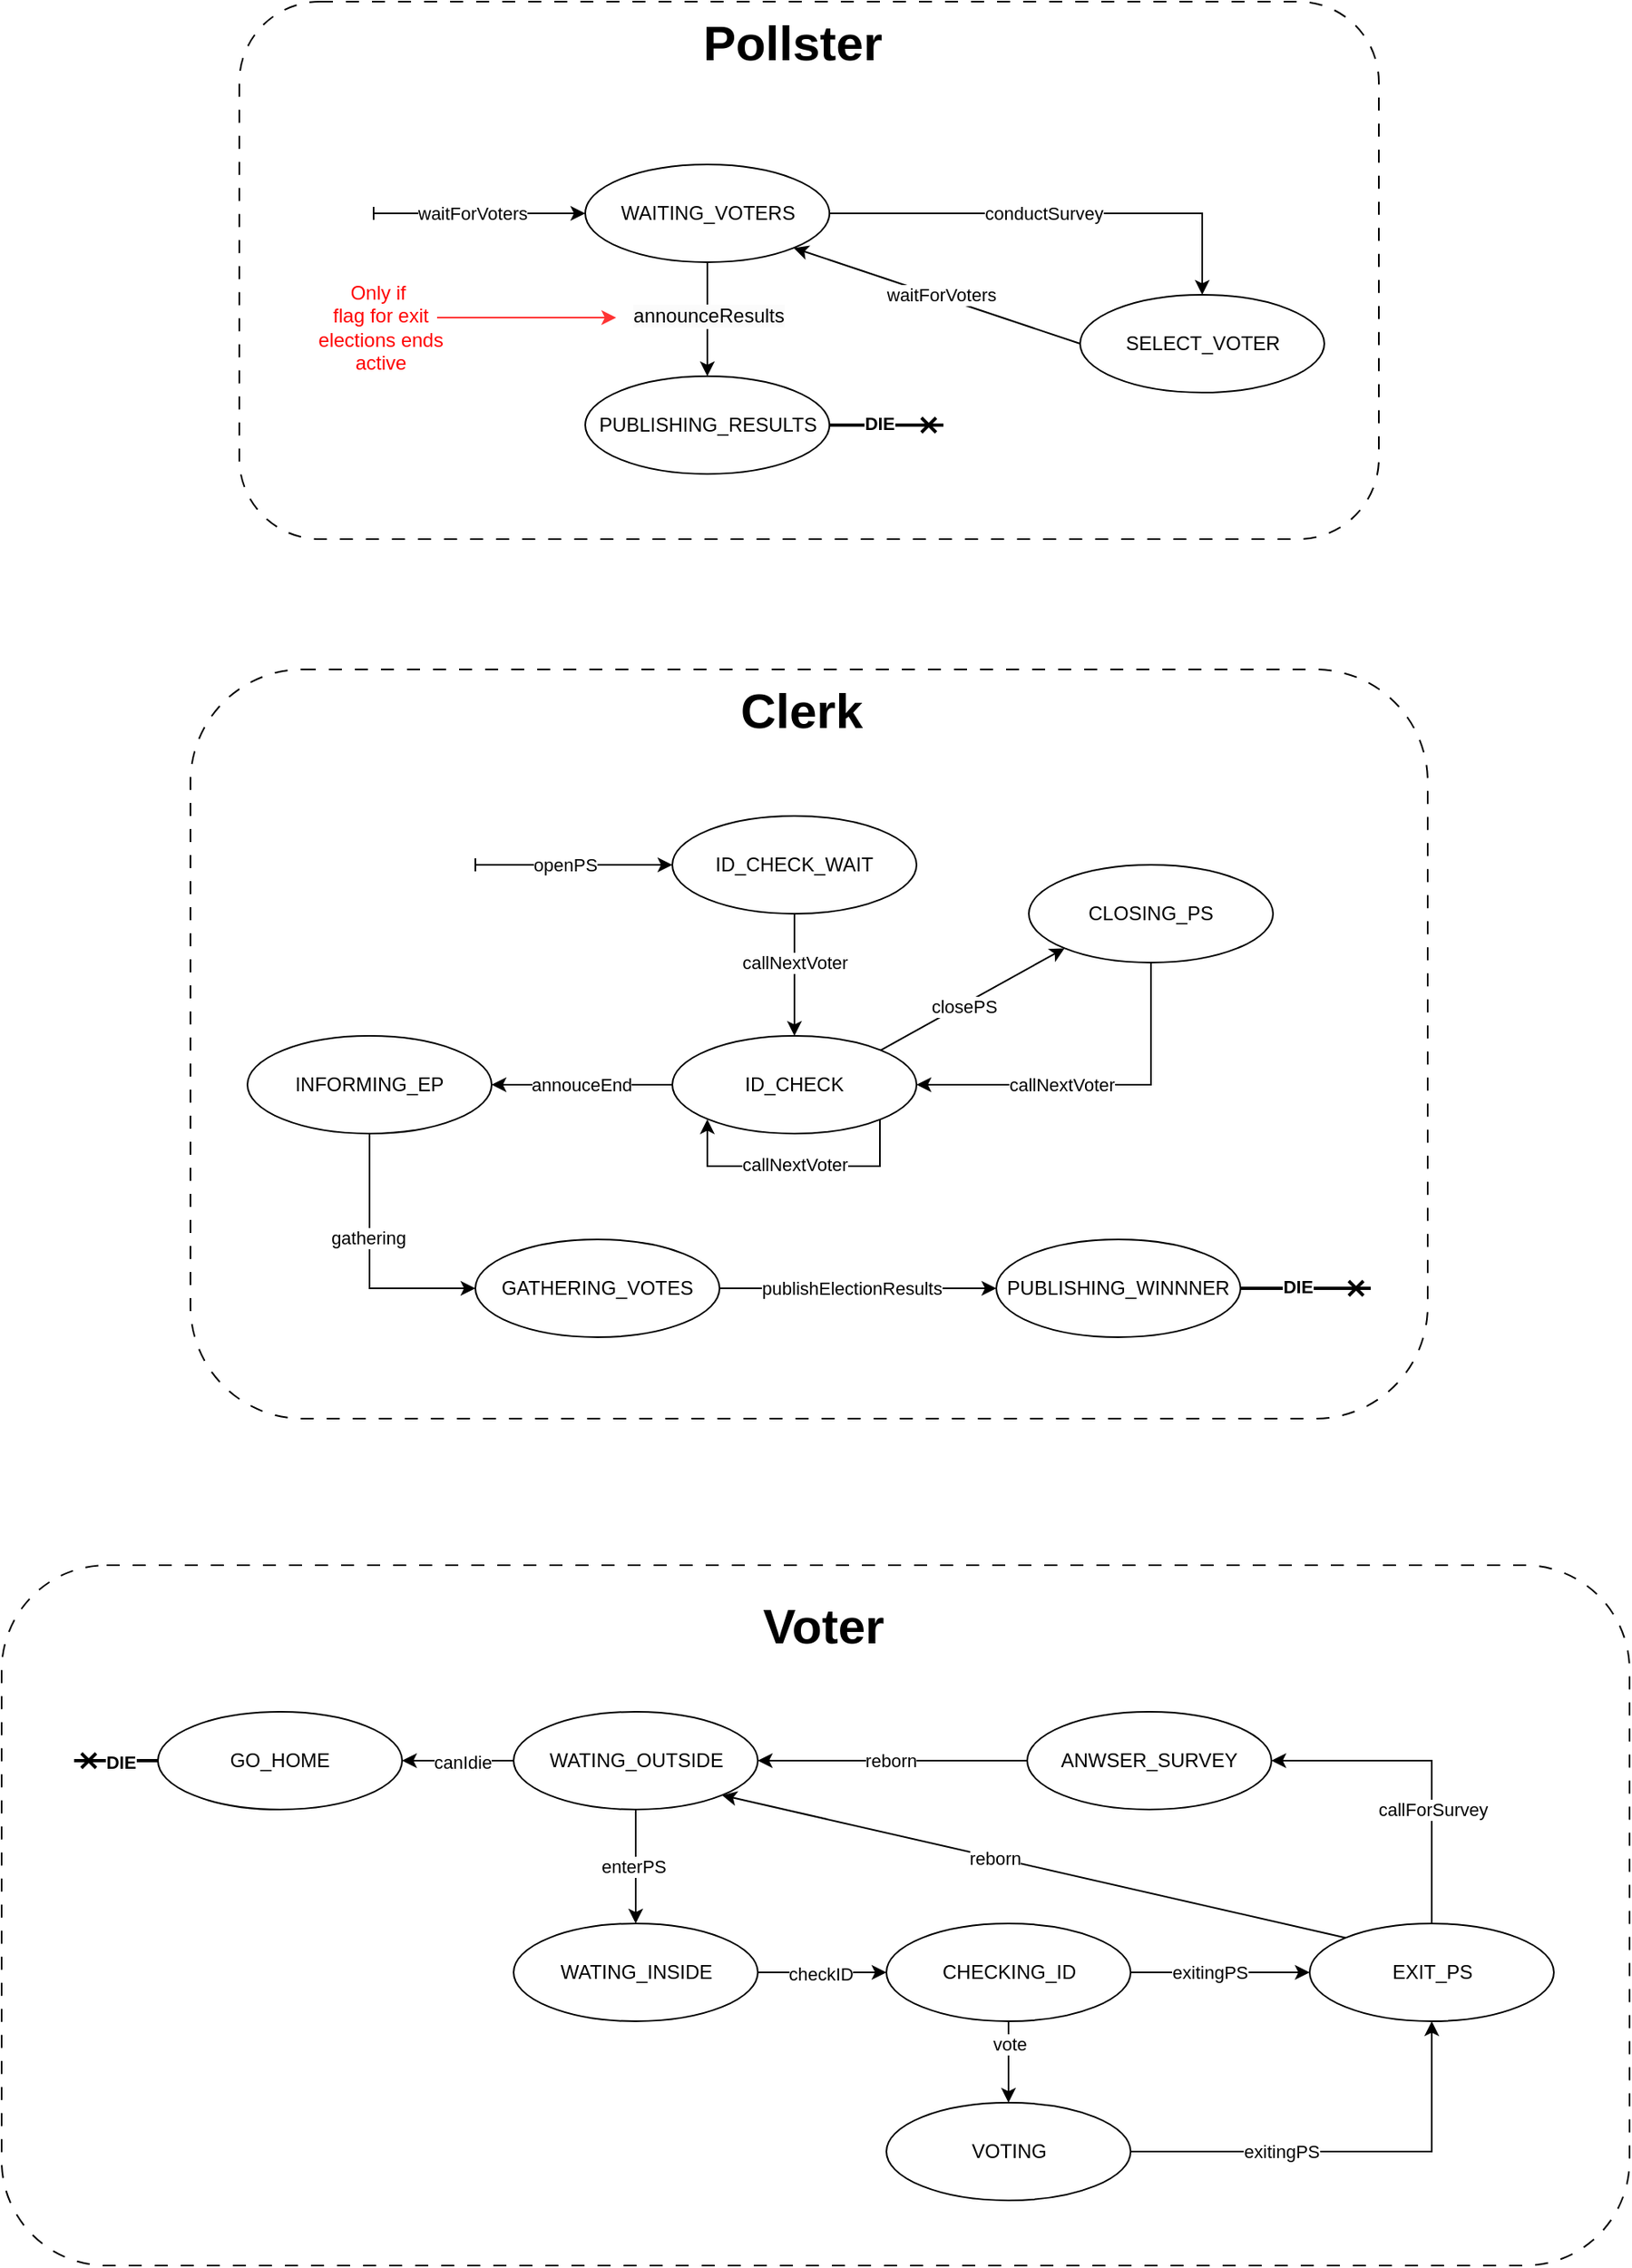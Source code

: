 <mxfile version="24.7.17">
  <diagram name="Page-1" id="3Jy_cLi_bh_WReBdt8x7">
    <mxGraphModel dx="1851" dy="1932" grid="1" gridSize="10" guides="1" tooltips="1" connect="1" arrows="1" fold="1" page="1" pageScale="1" pageWidth="827" pageHeight="1169" math="0" shadow="0">
      <root>
        <mxCell id="0" />
        <mxCell id="1" parent="0" />
        <mxCell id="R34cYh7QcRfcW6xZ5kAB-83" value="" style="rounded=1;whiteSpace=wrap;html=1;dashed=1;dashPattern=8 8;fillColor=none;" vertex="1" parent="1">
          <mxGeometry x="-86" y="940" width="1000" height="430" as="geometry" />
        </mxCell>
        <mxCell id="R34cYh7QcRfcW6xZ5kAB-81" value="" style="rounded=1;whiteSpace=wrap;html=1;dashed=1;dashPattern=8 8;fillColor=none;" vertex="1" parent="1">
          <mxGeometry x="30" y="390" width="760" height="460" as="geometry" />
        </mxCell>
        <mxCell id="R34cYh7QcRfcW6xZ5kAB-82" value="" style="rounded=1;whiteSpace=wrap;html=1;dashed=1;dashPattern=8 8;fillColor=none;" vertex="1" parent="1">
          <mxGeometry x="60" y="-20" width="700" height="330" as="geometry" />
        </mxCell>
        <mxCell id="0KnJnH5cmhYANTK5gAdm-1" value="&lt;b&gt;&lt;font style=&quot;font-size: 30px;&quot;&gt;Pollster&lt;/font&gt;&lt;/b&gt;" style="text;html=1;align=center;verticalAlign=middle;whiteSpace=wrap;rounded=0;" parent="1" vertex="1">
          <mxGeometry x="333" y="-10" width="134" height="30" as="geometry" />
        </mxCell>
        <mxCell id="0KnJnH5cmhYANTK5gAdm-6" style="rounded=0;orthogonalLoop=1;jettySize=auto;html=1;entryX=0.5;entryY=0;entryDx=0;entryDy=0;exitX=1;exitY=0.5;exitDx=0;exitDy=0;edgeStyle=orthogonalEdgeStyle;" parent="1" source="0KnJnH5cmhYANTK5gAdm-2" target="0KnJnH5cmhYANTK5gAdm-3" edge="1">
          <mxGeometry relative="1" as="geometry" />
        </mxCell>
        <mxCell id="0KnJnH5cmhYANTK5gAdm-7" value="conductSurvey" style="edgeLabel;html=1;align=center;verticalAlign=middle;resizable=0;points=[];" parent="0KnJnH5cmhYANTK5gAdm-6" vertex="1" connectable="0">
          <mxGeometry x="-0.145" relative="1" as="geometry">
            <mxPoint x="12" as="offset" />
          </mxGeometry>
        </mxCell>
        <mxCell id="4lhKbXYYIK963jD3s63v-2" style="rounded=0;orthogonalLoop=1;jettySize=auto;html=1;exitX=0.5;exitY=1;exitDx=0;exitDy=0;entryX=0.5;entryY=0;entryDx=0;entryDy=0;" parent="1" source="0KnJnH5cmhYANTK5gAdm-2" target="4lhKbXYYIK963jD3s63v-1" edge="1">
          <mxGeometry relative="1" as="geometry" />
        </mxCell>
        <mxCell id="4lhKbXYYIK963jD3s63v-3" value="&lt;span style=&quot;font-size: 12px; text-wrap: wrap; background-color: rgb(251, 251, 251);&quot;&gt;announceResults&lt;/span&gt;" style="edgeLabel;html=1;align=center;verticalAlign=middle;resizable=0;points=[];" parent="4lhKbXYYIK963jD3s63v-2" vertex="1" connectable="0">
          <mxGeometry x="-0.07" y="1" relative="1" as="geometry">
            <mxPoint x="-1" as="offset" />
          </mxGeometry>
        </mxCell>
        <mxCell id="R34cYh7QcRfcW6xZ5kAB-1" style="rounded=0;orthogonalLoop=1;jettySize=auto;html=1;exitX=0;exitY=0.5;exitDx=0;exitDy=0;startArrow=classic;startFill=1;endArrow=baseDash;endFill=0;" edge="1" parent="1" source="0KnJnH5cmhYANTK5gAdm-2">
          <mxGeometry relative="1" as="geometry">
            <mxPoint x="142.5" y="110" as="targetPoint" />
          </mxGeometry>
        </mxCell>
        <mxCell id="R34cYh7QcRfcW6xZ5kAB-2" value="waitForVoters" style="edgeLabel;html=1;align=center;verticalAlign=middle;resizable=0;points=[];" vertex="1" connectable="0" parent="R34cYh7QcRfcW6xZ5kAB-1">
          <mxGeometry x="0.695" y="-3" relative="1" as="geometry">
            <mxPoint x="40" y="3" as="offset" />
          </mxGeometry>
        </mxCell>
        <mxCell id="0KnJnH5cmhYANTK5gAdm-2" value="WAITING_VOTERS" style="ellipse;whiteSpace=wrap;html=1;" parent="1" vertex="1">
          <mxGeometry x="272.5" y="80" width="150" height="60" as="geometry" />
        </mxCell>
        <mxCell id="0KnJnH5cmhYANTK5gAdm-4" style="rounded=0;orthogonalLoop=1;jettySize=auto;html=1;entryX=1;entryY=1;entryDx=0;entryDy=0;exitX=0;exitY=0.5;exitDx=0;exitDy=0;" parent="1" source="0KnJnH5cmhYANTK5gAdm-3" target="0KnJnH5cmhYANTK5gAdm-2" edge="1">
          <mxGeometry relative="1" as="geometry" />
        </mxCell>
        <mxCell id="0KnJnH5cmhYANTK5gAdm-5" value="waitForVoters" style="edgeLabel;html=1;align=center;verticalAlign=middle;resizable=0;points=[];" parent="0KnJnH5cmhYANTK5gAdm-4" vertex="1" connectable="0">
          <mxGeometry x="0.229" relative="1" as="geometry">
            <mxPoint x="22" y="6" as="offset" />
          </mxGeometry>
        </mxCell>
        <mxCell id="0KnJnH5cmhYANTK5gAdm-3" value="SELECT_VOTER" style="ellipse;whiteSpace=wrap;html=1;" parent="1" vertex="1">
          <mxGeometry x="576.5" y="160" width="150" height="60" as="geometry" />
        </mxCell>
        <mxCell id="0KnJnH5cmhYANTK5gAdm-13" value="&lt;b&gt;&lt;font style=&quot;font-size: 30px;&quot;&gt;Clerk&lt;/font&gt;&lt;/b&gt;" style="text;html=1;align=center;verticalAlign=middle;whiteSpace=wrap;rounded=0;" parent="1" vertex="1">
          <mxGeometry x="359.5" y="400" width="91" height="30" as="geometry" />
        </mxCell>
        <mxCell id="0KnJnH5cmhYANTK5gAdm-18" style="rounded=0;orthogonalLoop=1;jettySize=auto;html=1;startArrow=classic;startFill=1;endArrow=baseDash;endFill=0;" parent="1" source="0KnJnH5cmhYANTK5gAdm-14" edge="1">
          <mxGeometry relative="1" as="geometry">
            <mxPoint x="205" y="510" as="targetPoint" />
          </mxGeometry>
        </mxCell>
        <mxCell id="0KnJnH5cmhYANTK5gAdm-19" value="openPS" style="edgeLabel;html=1;align=center;verticalAlign=middle;resizable=0;points=[];" parent="0KnJnH5cmhYANTK5gAdm-18" vertex="1" connectable="0">
          <mxGeometry x="-0.186" y="-2" relative="1" as="geometry">
            <mxPoint x="-17" y="2" as="offset" />
          </mxGeometry>
        </mxCell>
        <mxCell id="R34cYh7QcRfcW6xZ5kAB-9" style="rounded=0;orthogonalLoop=1;jettySize=auto;html=1;exitX=0.5;exitY=1;exitDx=0;exitDy=0;entryX=0.5;entryY=0;entryDx=0;entryDy=0;" edge="1" parent="1" source="0KnJnH5cmhYANTK5gAdm-14" target="4lhKbXYYIK963jD3s63v-6">
          <mxGeometry relative="1" as="geometry" />
        </mxCell>
        <mxCell id="R34cYh7QcRfcW6xZ5kAB-10" value="callNextVoter" style="edgeLabel;html=1;align=center;verticalAlign=middle;resizable=0;points=[];strokeColor=none;" vertex="1" connectable="0" parent="R34cYh7QcRfcW6xZ5kAB-9">
          <mxGeometry x="-0.206" y="-2" relative="1" as="geometry">
            <mxPoint x="2" as="offset" />
          </mxGeometry>
        </mxCell>
        <mxCell id="0KnJnH5cmhYANTK5gAdm-14" value="ID_CHECK_WAIT" style="ellipse;whiteSpace=wrap;html=1;" parent="1" vertex="1">
          <mxGeometry x="326" y="480" width="150" height="60" as="geometry" />
        </mxCell>
        <mxCell id="0KnJnH5cmhYANTK5gAdm-45" value="&lt;b style=&quot;&quot;&gt;&lt;font style=&quot;font-size: 30px;&quot;&gt;Voter&lt;/font&gt;&lt;/b&gt;" style="text;html=1;align=center;verticalAlign=middle;whiteSpace=wrap;rounded=0;fontSize=35;" parent="1" vertex="1">
          <mxGeometry x="366" y="960" width="106" height="30" as="geometry" />
        </mxCell>
        <mxCell id="R34cYh7QcRfcW6xZ5kAB-3" style="rounded=0;orthogonalLoop=1;jettySize=auto;html=1;exitX=1;exitY=0.5;exitDx=0;exitDy=0;endArrow=cross;endFill=0;fontStyle=1;strokeWidth=2;" edge="1" parent="1" source="4lhKbXYYIK963jD3s63v-1">
          <mxGeometry relative="1" as="geometry">
            <mxPoint x="492.5" y="240" as="targetPoint" />
          </mxGeometry>
        </mxCell>
        <mxCell id="R34cYh7QcRfcW6xZ5kAB-4" value="&lt;b&gt;DIE&lt;/b&gt;" style="edgeLabel;html=1;align=center;verticalAlign=middle;resizable=0;points=[];" vertex="1" connectable="0" parent="R34cYh7QcRfcW6xZ5kAB-3">
          <mxGeometry x="-0.143" y="1" relative="1" as="geometry">
            <mxPoint as="offset" />
          </mxGeometry>
        </mxCell>
        <mxCell id="4lhKbXYYIK963jD3s63v-1" value="PUBLISHING_RESULTS" style="ellipse;whiteSpace=wrap;html=1;strokeWidth=1;" parent="1" vertex="1">
          <mxGeometry x="272.5" y="210" width="150" height="60" as="geometry" />
        </mxCell>
        <mxCell id="R34cYh7QcRfcW6xZ5kAB-22" style="rounded=0;orthogonalLoop=1;jettySize=auto;html=1;exitX=1;exitY=0;exitDx=0;exitDy=0;entryX=0;entryY=1;entryDx=0;entryDy=0;" edge="1" parent="1" source="4lhKbXYYIK963jD3s63v-6" target="R34cYh7QcRfcW6xZ5kAB-23">
          <mxGeometry relative="1" as="geometry">
            <mxPoint x="555" y="570" as="targetPoint" />
          </mxGeometry>
        </mxCell>
        <mxCell id="R34cYh7QcRfcW6xZ5kAB-24" value="closePS" style="edgeLabel;html=1;align=center;verticalAlign=middle;resizable=0;points=[];" vertex="1" connectable="0" parent="R34cYh7QcRfcW6xZ5kAB-22">
          <mxGeometry x="-0.112" y="-1" relative="1" as="geometry">
            <mxPoint as="offset" />
          </mxGeometry>
        </mxCell>
        <mxCell id="R34cYh7QcRfcW6xZ5kAB-28" style="edgeStyle=orthogonalEdgeStyle;rounded=0;orthogonalLoop=1;jettySize=auto;html=1;exitX=0;exitY=0.5;exitDx=0;exitDy=0;entryX=1;entryY=0.5;entryDx=0;entryDy=0;" edge="1" parent="1" source="4lhKbXYYIK963jD3s63v-6" target="R34cYh7QcRfcW6xZ5kAB-27">
          <mxGeometry relative="1" as="geometry" />
        </mxCell>
        <mxCell id="R34cYh7QcRfcW6xZ5kAB-29" value="annouceEnd" style="edgeLabel;html=1;align=center;verticalAlign=middle;resizable=0;points=[];" vertex="1" connectable="0" parent="R34cYh7QcRfcW6xZ5kAB-28">
          <mxGeometry x="0.053" relative="1" as="geometry">
            <mxPoint x="2" as="offset" />
          </mxGeometry>
        </mxCell>
        <mxCell id="4lhKbXYYIK963jD3s63v-6" value="ID_CHECK" style="ellipse;whiteSpace=wrap;html=1;" parent="1" vertex="1">
          <mxGeometry x="326" y="615" width="150" height="60" as="geometry" />
        </mxCell>
        <mxCell id="R34cYh7QcRfcW6xZ5kAB-6" value="" style="endArrow=classic;html=1;rounded=0;strokeColor=#FF3333;" edge="1" parent="1">
          <mxGeometry width="50" height="50" relative="1" as="geometry">
            <mxPoint x="181.5" y="174" as="sourcePoint" />
            <mxPoint x="291.5" y="174" as="targetPoint" />
          </mxGeometry>
        </mxCell>
        <mxCell id="R34cYh7QcRfcW6xZ5kAB-8" value="Only if&amp;nbsp;&lt;br&gt;flag for exit elections ends active" style="text;html=1;align=center;verticalAlign=middle;whiteSpace=wrap;rounded=0;fontColor=#ff0000;" vertex="1" parent="1">
          <mxGeometry x="91.5" y="150" width="110" height="60" as="geometry" />
        </mxCell>
        <mxCell id="R34cYh7QcRfcW6xZ5kAB-20" style="edgeStyle=orthogonalEdgeStyle;rounded=0;orthogonalLoop=1;jettySize=auto;html=1;exitX=1;exitY=1;exitDx=0;exitDy=0;entryX=0;entryY=1;entryDx=0;entryDy=0;" edge="1" parent="1">
          <mxGeometry relative="1" as="geometry">
            <mxPoint x="453.529" y="666.219" as="sourcePoint" />
            <mxPoint x="347.491" y="666.219" as="targetPoint" />
            <Array as="points">
              <mxPoint x="453" y="695" />
              <mxPoint x="348" y="695" />
            </Array>
          </mxGeometry>
        </mxCell>
        <mxCell id="R34cYh7QcRfcW6xZ5kAB-21" value="callNextVoter" style="edgeLabel;html=1;align=center;verticalAlign=middle;resizable=0;points=[];" vertex="1" connectable="0" parent="R34cYh7QcRfcW6xZ5kAB-20">
          <mxGeometry x="0.127" y="-1" relative="1" as="geometry">
            <mxPoint x="10" as="offset" />
          </mxGeometry>
        </mxCell>
        <mxCell id="R34cYh7QcRfcW6xZ5kAB-25" style="edgeStyle=orthogonalEdgeStyle;rounded=0;orthogonalLoop=1;jettySize=auto;html=1;exitX=0.5;exitY=1;exitDx=0;exitDy=0;entryX=1;entryY=0.5;entryDx=0;entryDy=0;" edge="1" parent="1" source="R34cYh7QcRfcW6xZ5kAB-23" target="4lhKbXYYIK963jD3s63v-6">
          <mxGeometry relative="1" as="geometry" />
        </mxCell>
        <mxCell id="R34cYh7QcRfcW6xZ5kAB-26" value="callNextVoter" style="edgeLabel;html=1;align=center;verticalAlign=middle;resizable=0;points=[];" vertex="1" connectable="0" parent="R34cYh7QcRfcW6xZ5kAB-25">
          <mxGeometry x="0.032" y="1" relative="1" as="geometry">
            <mxPoint x="-17" y="-1" as="offset" />
          </mxGeometry>
        </mxCell>
        <mxCell id="R34cYh7QcRfcW6xZ5kAB-23" value="CLOSING_PS" style="ellipse;whiteSpace=wrap;html=1;" vertex="1" parent="1">
          <mxGeometry x="545" y="510" width="150" height="60" as="geometry" />
        </mxCell>
        <mxCell id="R34cYh7QcRfcW6xZ5kAB-31" style="edgeStyle=orthogonalEdgeStyle;rounded=0;orthogonalLoop=1;jettySize=auto;html=1;exitX=0.5;exitY=1;exitDx=0;exitDy=0;entryX=0;entryY=0.5;entryDx=0;entryDy=0;" edge="1" parent="1" source="R34cYh7QcRfcW6xZ5kAB-27" target="R34cYh7QcRfcW6xZ5kAB-30">
          <mxGeometry relative="1" as="geometry" />
        </mxCell>
        <mxCell id="R34cYh7QcRfcW6xZ5kAB-32" value="gathering" style="edgeLabel;html=1;align=center;verticalAlign=middle;resizable=0;points=[];" vertex="1" connectable="0" parent="R34cYh7QcRfcW6xZ5kAB-31">
          <mxGeometry x="-0.203" y="-1" relative="1" as="geometry">
            <mxPoint as="offset" />
          </mxGeometry>
        </mxCell>
        <mxCell id="R34cYh7QcRfcW6xZ5kAB-27" value="INFORMING_EP" style="ellipse;whiteSpace=wrap;html=1;" vertex="1" parent="1">
          <mxGeometry x="65" y="615" width="150" height="60" as="geometry" />
        </mxCell>
        <mxCell id="R34cYh7QcRfcW6xZ5kAB-34" style="edgeStyle=orthogonalEdgeStyle;rounded=0;orthogonalLoop=1;jettySize=auto;html=1;exitX=1;exitY=0.5;exitDx=0;exitDy=0;entryX=0;entryY=0.5;entryDx=0;entryDy=0;" edge="1" parent="1" source="R34cYh7QcRfcW6xZ5kAB-30" target="R34cYh7QcRfcW6xZ5kAB-33">
          <mxGeometry relative="1" as="geometry" />
        </mxCell>
        <mxCell id="R34cYh7QcRfcW6xZ5kAB-35" value="publishElectionResults" style="edgeLabel;html=1;align=center;verticalAlign=middle;resizable=0;points=[];" vertex="1" connectable="0" parent="R34cYh7QcRfcW6xZ5kAB-34">
          <mxGeometry x="-0.338" y="-2" relative="1" as="geometry">
            <mxPoint x="24" y="-2" as="offset" />
          </mxGeometry>
        </mxCell>
        <mxCell id="R34cYh7QcRfcW6xZ5kAB-30" value="GATHERING_VOTES" style="ellipse;whiteSpace=wrap;html=1;" vertex="1" parent="1">
          <mxGeometry x="205" y="740" width="150" height="60" as="geometry" />
        </mxCell>
        <mxCell id="R34cYh7QcRfcW6xZ5kAB-33" value="PUBLISHING_WINNNER" style="ellipse;whiteSpace=wrap;html=1;" vertex="1" parent="1">
          <mxGeometry x="525" y="740" width="150" height="60" as="geometry" />
        </mxCell>
        <mxCell id="R34cYh7QcRfcW6xZ5kAB-36" style="rounded=0;orthogonalLoop=1;jettySize=auto;html=1;exitX=1;exitY=0.5;exitDx=0;exitDy=0;endArrow=cross;endFill=0;fontStyle=1;strokeWidth=2;" edge="1" parent="1" source="R34cYh7QcRfcW6xZ5kAB-33">
          <mxGeometry relative="1" as="geometry">
            <mxPoint x="755" y="770" as="targetPoint" />
            <mxPoint x="705" y="799.62" as="sourcePoint" />
          </mxGeometry>
        </mxCell>
        <mxCell id="R34cYh7QcRfcW6xZ5kAB-37" value="&lt;b&gt;DIE&lt;/b&gt;" style="edgeLabel;html=1;align=center;verticalAlign=middle;resizable=0;points=[];" vertex="1" connectable="0" parent="R34cYh7QcRfcW6xZ5kAB-36">
          <mxGeometry x="-0.143" y="1" relative="1" as="geometry">
            <mxPoint as="offset" />
          </mxGeometry>
        </mxCell>
        <mxCell id="R34cYh7QcRfcW6xZ5kAB-42" style="rounded=0;orthogonalLoop=1;jettySize=auto;html=1;exitX=0.5;exitY=1;exitDx=0;exitDy=0;" edge="1" parent="1" source="R34cYh7QcRfcW6xZ5kAB-40" target="R34cYh7QcRfcW6xZ5kAB-41">
          <mxGeometry relative="1" as="geometry" />
        </mxCell>
        <mxCell id="R34cYh7QcRfcW6xZ5kAB-44" value="enterPS" style="edgeLabel;html=1;align=center;verticalAlign=middle;resizable=0;points=[];" vertex="1" connectable="0" parent="R34cYh7QcRfcW6xZ5kAB-42">
          <mxGeometry x="-0.028" y="1" relative="1" as="geometry">
            <mxPoint x="-3" y="1" as="offset" />
          </mxGeometry>
        </mxCell>
        <mxCell id="R34cYh7QcRfcW6xZ5kAB-77" style="rounded=0;orthogonalLoop=1;jettySize=auto;html=1;exitX=0;exitY=0.5;exitDx=0;exitDy=0;entryX=1;entryY=0.5;entryDx=0;entryDy=0;" edge="1" parent="1" source="R34cYh7QcRfcW6xZ5kAB-40" target="R34cYh7QcRfcW6xZ5kAB-74">
          <mxGeometry relative="1" as="geometry" />
        </mxCell>
        <mxCell id="R34cYh7QcRfcW6xZ5kAB-84" value="canIdie" style="edgeLabel;html=1;align=center;verticalAlign=middle;resizable=0;points=[];" vertex="1" connectable="0" parent="R34cYh7QcRfcW6xZ5kAB-77">
          <mxGeometry x="-0.08" y="1" relative="1" as="geometry">
            <mxPoint as="offset" />
          </mxGeometry>
        </mxCell>
        <mxCell id="R34cYh7QcRfcW6xZ5kAB-40" value="WATING_OUTSIDE" style="ellipse;whiteSpace=wrap;html=1;" vertex="1" parent="1">
          <mxGeometry x="228.5" y="1030" width="150" height="60" as="geometry" />
        </mxCell>
        <mxCell id="R34cYh7QcRfcW6xZ5kAB-46" style="rounded=0;orthogonalLoop=1;jettySize=auto;html=1;exitX=1;exitY=0.5;exitDx=0;exitDy=0;entryX=0;entryY=0.5;entryDx=0;entryDy=0;" edge="1" parent="1" source="R34cYh7QcRfcW6xZ5kAB-41" target="R34cYh7QcRfcW6xZ5kAB-45">
          <mxGeometry relative="1" as="geometry" />
        </mxCell>
        <mxCell id="R34cYh7QcRfcW6xZ5kAB-47" value="checkID" style="edgeLabel;html=1;align=center;verticalAlign=middle;resizable=0;points=[];" vertex="1" connectable="0" parent="R34cYh7QcRfcW6xZ5kAB-46">
          <mxGeometry x="-0.041" y="-1" relative="1" as="geometry">
            <mxPoint as="offset" />
          </mxGeometry>
        </mxCell>
        <mxCell id="R34cYh7QcRfcW6xZ5kAB-41" value="WATING_INSIDE" style="ellipse;whiteSpace=wrap;html=1;" vertex="1" parent="1">
          <mxGeometry x="228.5" y="1160" width="150" height="60" as="geometry" />
        </mxCell>
        <mxCell id="R34cYh7QcRfcW6xZ5kAB-53" style="rounded=0;orthogonalLoop=1;jettySize=auto;html=1;exitX=0.5;exitY=1;exitDx=0;exitDy=0;entryX=0.5;entryY=0;entryDx=0;entryDy=0;" edge="1" parent="1" source="R34cYh7QcRfcW6xZ5kAB-45" target="R34cYh7QcRfcW6xZ5kAB-52">
          <mxGeometry relative="1" as="geometry" />
        </mxCell>
        <mxCell id="R34cYh7QcRfcW6xZ5kAB-54" value="vote" style="edgeLabel;html=1;align=center;verticalAlign=middle;resizable=0;points=[];" vertex="1" connectable="0" parent="R34cYh7QcRfcW6xZ5kAB-53">
          <mxGeometry x="0.301" y="-1" relative="1" as="geometry">
            <mxPoint x="1" y="-19" as="offset" />
          </mxGeometry>
        </mxCell>
        <mxCell id="R34cYh7QcRfcW6xZ5kAB-79" style="edgeStyle=orthogonalEdgeStyle;rounded=0;orthogonalLoop=1;jettySize=auto;html=1;exitX=1;exitY=0.5;exitDx=0;exitDy=0;entryX=0;entryY=0.5;entryDx=0;entryDy=0;" edge="1" parent="1" source="R34cYh7QcRfcW6xZ5kAB-45" target="R34cYh7QcRfcW6xZ5kAB-49">
          <mxGeometry relative="1" as="geometry" />
        </mxCell>
        <mxCell id="R34cYh7QcRfcW6xZ5kAB-80" value="exitingPS" style="edgeLabel;html=1;align=center;verticalAlign=middle;resizable=0;points=[];" vertex="1" connectable="0" parent="R34cYh7QcRfcW6xZ5kAB-79">
          <mxGeometry x="-0.326" y="2" relative="1" as="geometry">
            <mxPoint x="11" y="2" as="offset" />
          </mxGeometry>
        </mxCell>
        <mxCell id="R34cYh7QcRfcW6xZ5kAB-45" value="CHECKING_ID" style="ellipse;whiteSpace=wrap;html=1;" vertex="1" parent="1">
          <mxGeometry x="457.5" y="1160" width="150" height="60" as="geometry" />
        </mxCell>
        <mxCell id="R34cYh7QcRfcW6xZ5kAB-61" style="rounded=0;orthogonalLoop=1;jettySize=auto;html=1;exitX=0;exitY=0;exitDx=0;exitDy=0;entryX=1;entryY=1;entryDx=0;entryDy=0;" edge="1" parent="1" source="R34cYh7QcRfcW6xZ5kAB-49" target="R34cYh7QcRfcW6xZ5kAB-40">
          <mxGeometry relative="1" as="geometry">
            <mxPoint x="761.323" y="1148.808" as="sourcePoint" />
            <mxPoint x="378.497" y="1081.192" as="targetPoint" />
          </mxGeometry>
        </mxCell>
        <mxCell id="R34cYh7QcRfcW6xZ5kAB-63" value="reborn" style="edgeLabel;html=1;align=center;verticalAlign=middle;resizable=0;points=[];" vertex="1" connectable="0" parent="R34cYh7QcRfcW6xZ5kAB-61">
          <mxGeometry x="0.127" relative="1" as="geometry">
            <mxPoint as="offset" />
          </mxGeometry>
        </mxCell>
        <mxCell id="R34cYh7QcRfcW6xZ5kAB-65" style="edgeStyle=orthogonalEdgeStyle;rounded=0;orthogonalLoop=1;jettySize=auto;html=1;exitX=0.5;exitY=0;exitDx=0;exitDy=0;entryX=1;entryY=0.5;entryDx=0;entryDy=0;" edge="1" parent="1" source="R34cYh7QcRfcW6xZ5kAB-49" target="R34cYh7QcRfcW6xZ5kAB-64">
          <mxGeometry relative="1" as="geometry" />
        </mxCell>
        <mxCell id="R34cYh7QcRfcW6xZ5kAB-68" value="callForSurvey" style="edgeLabel;html=1;align=center;verticalAlign=middle;resizable=0;points=[];" vertex="1" connectable="0" parent="R34cYh7QcRfcW6xZ5kAB-65">
          <mxGeometry x="-0.127" y="-2" relative="1" as="geometry">
            <mxPoint x="-2" y="16" as="offset" />
          </mxGeometry>
        </mxCell>
        <mxCell id="R34cYh7QcRfcW6xZ5kAB-49" value="EXIT_PS" style="ellipse;whiteSpace=wrap;html=1;" vertex="1" parent="1">
          <mxGeometry x="717.5" y="1160" width="150" height="60" as="geometry" />
        </mxCell>
        <mxCell id="R34cYh7QcRfcW6xZ5kAB-55" style="edgeStyle=orthogonalEdgeStyle;rounded=0;orthogonalLoop=1;jettySize=auto;html=1;exitX=1;exitY=0.5;exitDx=0;exitDy=0;entryX=0.5;entryY=1;entryDx=0;entryDy=0;" edge="1" parent="1" source="R34cYh7QcRfcW6xZ5kAB-52" target="R34cYh7QcRfcW6xZ5kAB-49">
          <mxGeometry relative="1" as="geometry">
            <Array as="points">
              <mxPoint x="792.5" y="1300" />
            </Array>
          </mxGeometry>
        </mxCell>
        <mxCell id="R34cYh7QcRfcW6xZ5kAB-56" value="exitingPS" style="edgeLabel;html=1;align=center;verticalAlign=middle;resizable=0;points=[];" vertex="1" connectable="0" parent="R34cYh7QcRfcW6xZ5kAB-55">
          <mxGeometry x="-0.453" y="-1" relative="1" as="geometry">
            <mxPoint x="20" y="-1" as="offset" />
          </mxGeometry>
        </mxCell>
        <mxCell id="R34cYh7QcRfcW6xZ5kAB-52" value="VOTING" style="ellipse;whiteSpace=wrap;html=1;" vertex="1" parent="1">
          <mxGeometry x="457.5" y="1270" width="150" height="60" as="geometry" />
        </mxCell>
        <mxCell id="R34cYh7QcRfcW6xZ5kAB-64" value="ANWSER_SURVEY" style="ellipse;whiteSpace=wrap;html=1;" vertex="1" parent="1">
          <mxGeometry x="544" y="1030" width="150" height="60" as="geometry" />
        </mxCell>
        <mxCell id="R34cYh7QcRfcW6xZ5kAB-66" style="edgeStyle=orthogonalEdgeStyle;rounded=0;orthogonalLoop=1;jettySize=auto;html=1;exitX=0;exitY=0.5;exitDx=0;exitDy=0;entryX=1;entryY=0.5;entryDx=0;entryDy=0;" edge="1" parent="1" source="R34cYh7QcRfcW6xZ5kAB-64" target="R34cYh7QcRfcW6xZ5kAB-40">
          <mxGeometry relative="1" as="geometry" />
        </mxCell>
        <mxCell id="R34cYh7QcRfcW6xZ5kAB-67" value="reborn" style="edgeLabel;html=1;align=center;verticalAlign=middle;resizable=0;points=[];" vertex="1" connectable="0" parent="R34cYh7QcRfcW6xZ5kAB-66">
          <mxGeometry x="-0.114" relative="1" as="geometry">
            <mxPoint x="-11" as="offset" />
          </mxGeometry>
        </mxCell>
        <mxCell id="R34cYh7QcRfcW6xZ5kAB-74" value="GO_HOME" style="ellipse;whiteSpace=wrap;html=1;" vertex="1" parent="1">
          <mxGeometry x="10" y="1030" width="150" height="60" as="geometry" />
        </mxCell>
        <mxCell id="R34cYh7QcRfcW6xZ5kAB-75" style="rounded=0;orthogonalLoop=1;jettySize=auto;html=1;exitX=0;exitY=0.5;exitDx=0;exitDy=0;endArrow=cross;endFill=0;fontStyle=1;strokeWidth=2;" edge="1" parent="1" source="R34cYh7QcRfcW6xZ5kAB-74">
          <mxGeometry relative="1" as="geometry">
            <mxPoint x="-41.5" y="1060" as="targetPoint" />
            <mxPoint x="248.5" y="1500" as="sourcePoint" />
          </mxGeometry>
        </mxCell>
        <mxCell id="R34cYh7QcRfcW6xZ5kAB-76" value="&lt;b&gt;DIE&lt;/b&gt;" style="edgeLabel;html=1;align=center;verticalAlign=middle;resizable=0;points=[];" vertex="1" connectable="0" parent="R34cYh7QcRfcW6xZ5kAB-75">
          <mxGeometry x="-0.143" y="1" relative="1" as="geometry">
            <mxPoint x="-1" as="offset" />
          </mxGeometry>
        </mxCell>
      </root>
    </mxGraphModel>
  </diagram>
</mxfile>
